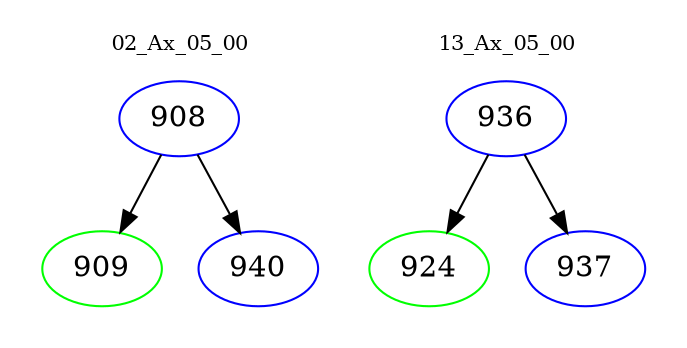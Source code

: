 digraph{
subgraph cluster_0 {
color = white
label = "02_Ax_05_00";
fontsize=10;
T0_908 [label="908", color="blue"]
T0_908 -> T0_909 [color="black"]
T0_909 [label="909", color="green"]
T0_908 -> T0_940 [color="black"]
T0_940 [label="940", color="blue"]
}
subgraph cluster_1 {
color = white
label = "13_Ax_05_00";
fontsize=10;
T1_936 [label="936", color="blue"]
T1_936 -> T1_924 [color="black"]
T1_924 [label="924", color="green"]
T1_936 -> T1_937 [color="black"]
T1_937 [label="937", color="blue"]
}
}
